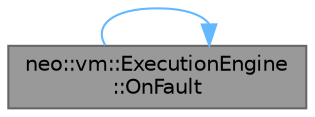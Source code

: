 digraph "neo::vm::ExecutionEngine::OnFault"
{
 // LATEX_PDF_SIZE
  bgcolor="transparent";
  edge [fontname=Helvetica,fontsize=10,labelfontname=Helvetica,labelfontsize=10];
  node [fontname=Helvetica,fontsize=10,shape=box,height=0.2,width=0.4];
  rankdir="LR";
  Node1 [id="Node000001",label="neo::vm::ExecutionEngine\l::OnFault",height=0.2,width=0.4,color="gray40", fillcolor="grey60", style="filled", fontcolor="black",tooltip="Called when a fault occurs with the current exception."];
  Node1 -> Node1 [id="edge1_Node000001_Node000001",color="steelblue1",style="solid",tooltip=" "];
}
